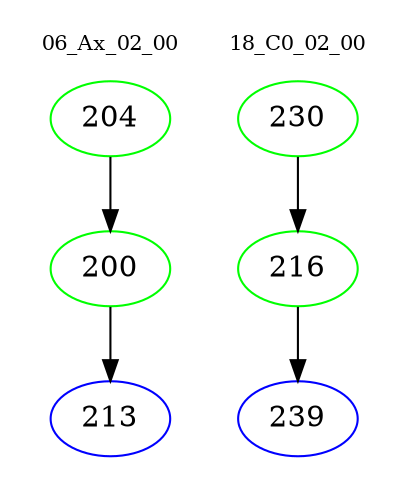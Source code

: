digraph{
subgraph cluster_0 {
color = white
label = "06_Ax_02_00";
fontsize=10;
T0_204 [label="204", color="green"]
T0_204 -> T0_200 [color="black"]
T0_200 [label="200", color="green"]
T0_200 -> T0_213 [color="black"]
T0_213 [label="213", color="blue"]
}
subgraph cluster_1 {
color = white
label = "18_C0_02_00";
fontsize=10;
T1_230 [label="230", color="green"]
T1_230 -> T1_216 [color="black"]
T1_216 [label="216", color="green"]
T1_216 -> T1_239 [color="black"]
T1_239 [label="239", color="blue"]
}
}
